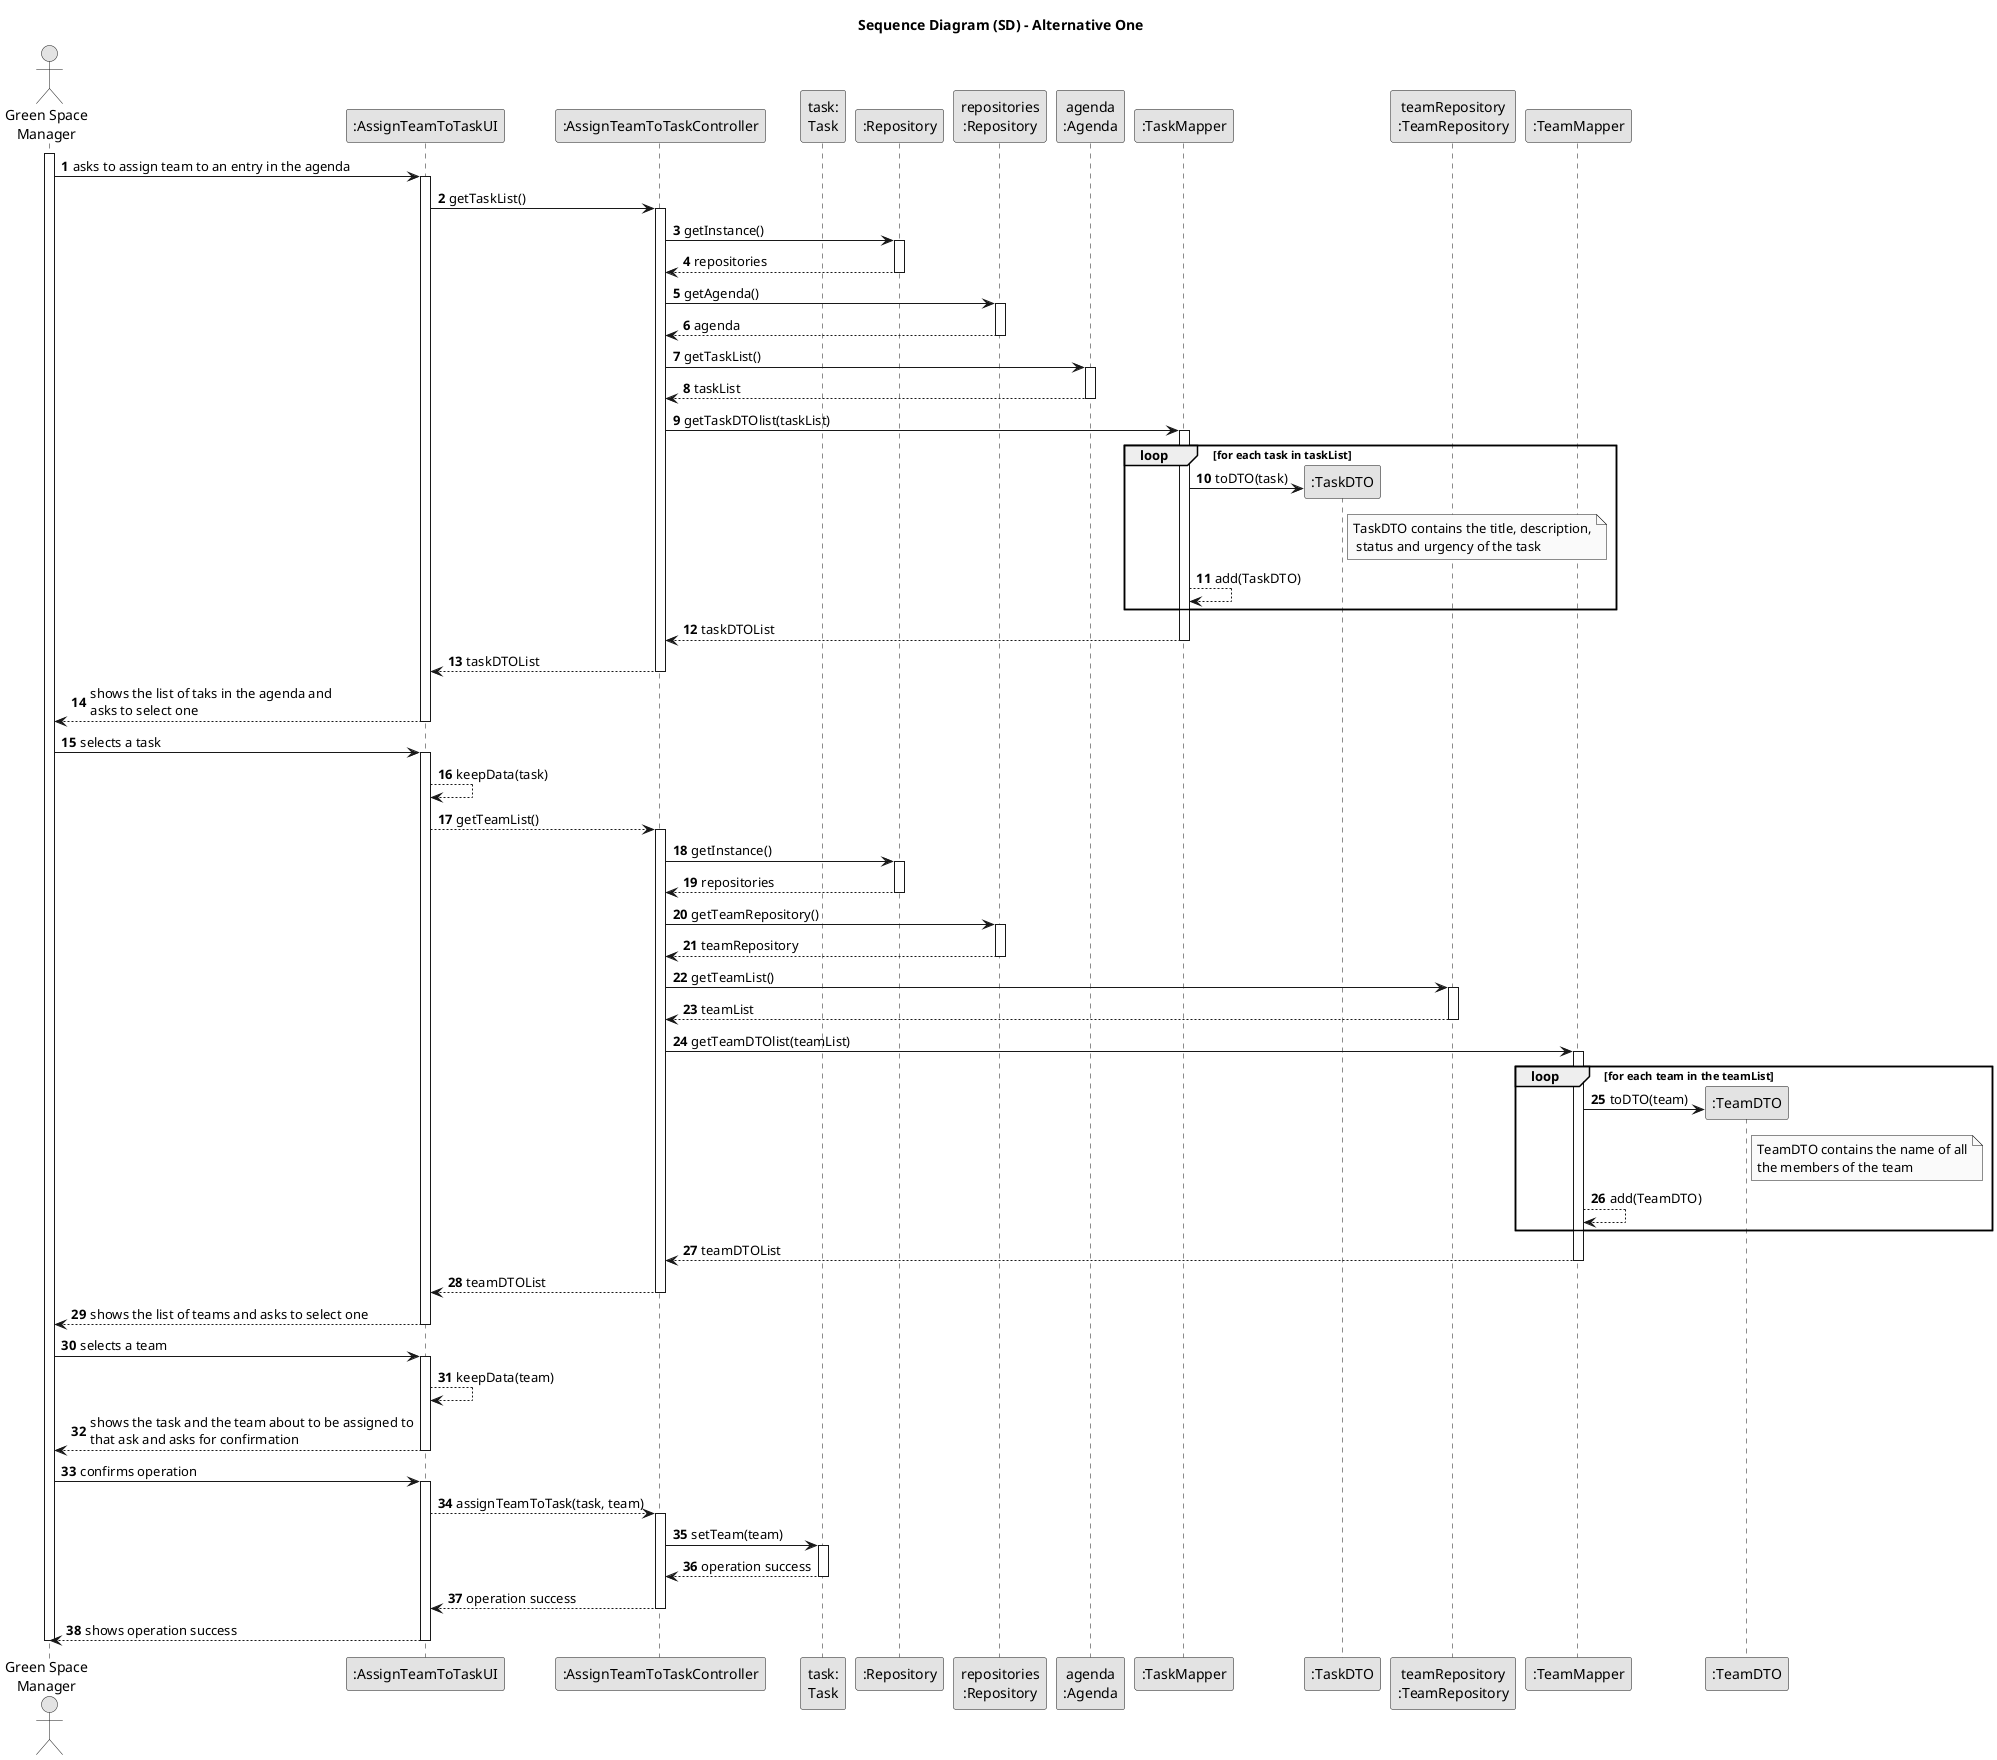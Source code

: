 @startuml
skinparam monochrome true
skinparam packageStyle rectangle
skinparam shadowing false

title Sequence Diagram (SD) - Alternative One

autonumber

actor "Green Space\nManager" as GSM
participant ":AssignTeamToTaskUI" as UI
participant ":AssignTeamToTaskController" as CTRL
participant "task:\nTask" as Task
participant ":Repository" as REPO
participant "repositories\n:Repository" as REPOInstance
participant "agenda\n:Agenda" as Agenda
participant ":TaskMapper" as TaskMapper
participant ":TaskDTO" as TaskDTO
participant "teamRepository\n:TeamRepository" as TeamREPO
participant ":TeamMapper" as TeamMapper
participant ":TeamDTO" as TeamDTO

activate GSM
    GSM -> UI: asks to assign team to an entry in the agenda
    activate UI

        UI -> CTRL: getTaskList()
        activate CTRL

            CTRL -> REPO: getInstance()
            activate REPO

                REPO --> CTRL : repositories
            deactivate REPO

            CTRL -> REPOInstance: getAgenda()
            activate REPOInstance

                REPOInstance --> CTRL : agenda
            deactivate REPOInstance

            CTRL -> Agenda: getTaskList()
            activate Agenda

                Agenda --> CTRL : taskList
            deactivate Agenda

            CTRL -> TaskMapper: getTaskDTOlist(taskList)
            activate TaskMapper

    loop for each task in taskList
                TaskMapper -> TaskDTO**: toDTO(task)
                note right of TaskDTO
                    TaskDTO contains the title, description,
                     status and urgency of the task
                end note
                TaskMapper --> TaskMapper : add(TaskDTO)
    end loop
                TaskMapper --> CTRL : taskDTOList
            deactivate TaskMapper

            CTRL --> UI : taskDTOList
        deactivate CTRL

        UI --> GSM: shows the list of taks in the agenda and\nasks to select one
    deactivate UI

    GSM -> UI : selects a task
    activate UI
        UI --> UI: keepData(task)

        UI --> CTRL : getTeamList()
        activate CTRL

            CTRL -> REPO: getInstance()
            activate REPO

                REPO --> CTRL : repositories
            deactivate REPO

            CTRL -> REPOInstance: getTeamRepository()
            activate REPOInstance

                REPOInstance --> CTRL : teamRepository
            deactivate REPOInstance

            CTRL -> TeamREPO: getTeamList()
            activate TeamREPO

                TeamREPO --> CTRL : teamList
            deactivate TeamREPO

            CTRL -> TeamMapper: getTeamDTOlist(teamList)
            activate TeamMapper

    loop for each team in the teamList
                TeamMapper -> TeamDTO**: toDTO(team)
                note right of TeamDTO
                    TeamDTO contains the name of all
                    the members of the team
                end note
                TeamMapper --> TeamMapper : add(TeamDTO)
    end loop
                TeamMapper --> CTRL : teamDTOList
            deactivate TeamMapper

            CTRL --> UI : teamDTOList
        deactivate CTRL

        UI --> GSM: shows the list of teams and asks to select one
    deactivate UI

    GSM -> UI : selects a team
    activate UI

        UI --> UI: keepData(team)
        UI --> GSM: shows the task and the team about to be assigned to\nthat ask and asks for confirmation
    deactivate UI

    GSM -> UI: confirms operation
    activate UI

        UI --> CTRL : assignTeamToTask(task, team)
        activate CTRL

            CTRL -> Task : setTeam(team)
            activate Task

                Task --> CTRL : operation success
            deactivate Task
            CTRL --> UI : operation success
        deactivate CTRL
        UI --> GSM: shows operation success
    deactivate UI

deactivate GSM

@enduml
